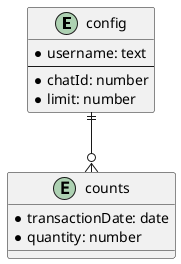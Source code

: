 @startuml

entity config {
    * username: text
    --
    * chatId: number
    * limit: number
}

entity counts {
    * transactionDate: date
    * quantity: number
}

config ||--o{ counts
@enduml